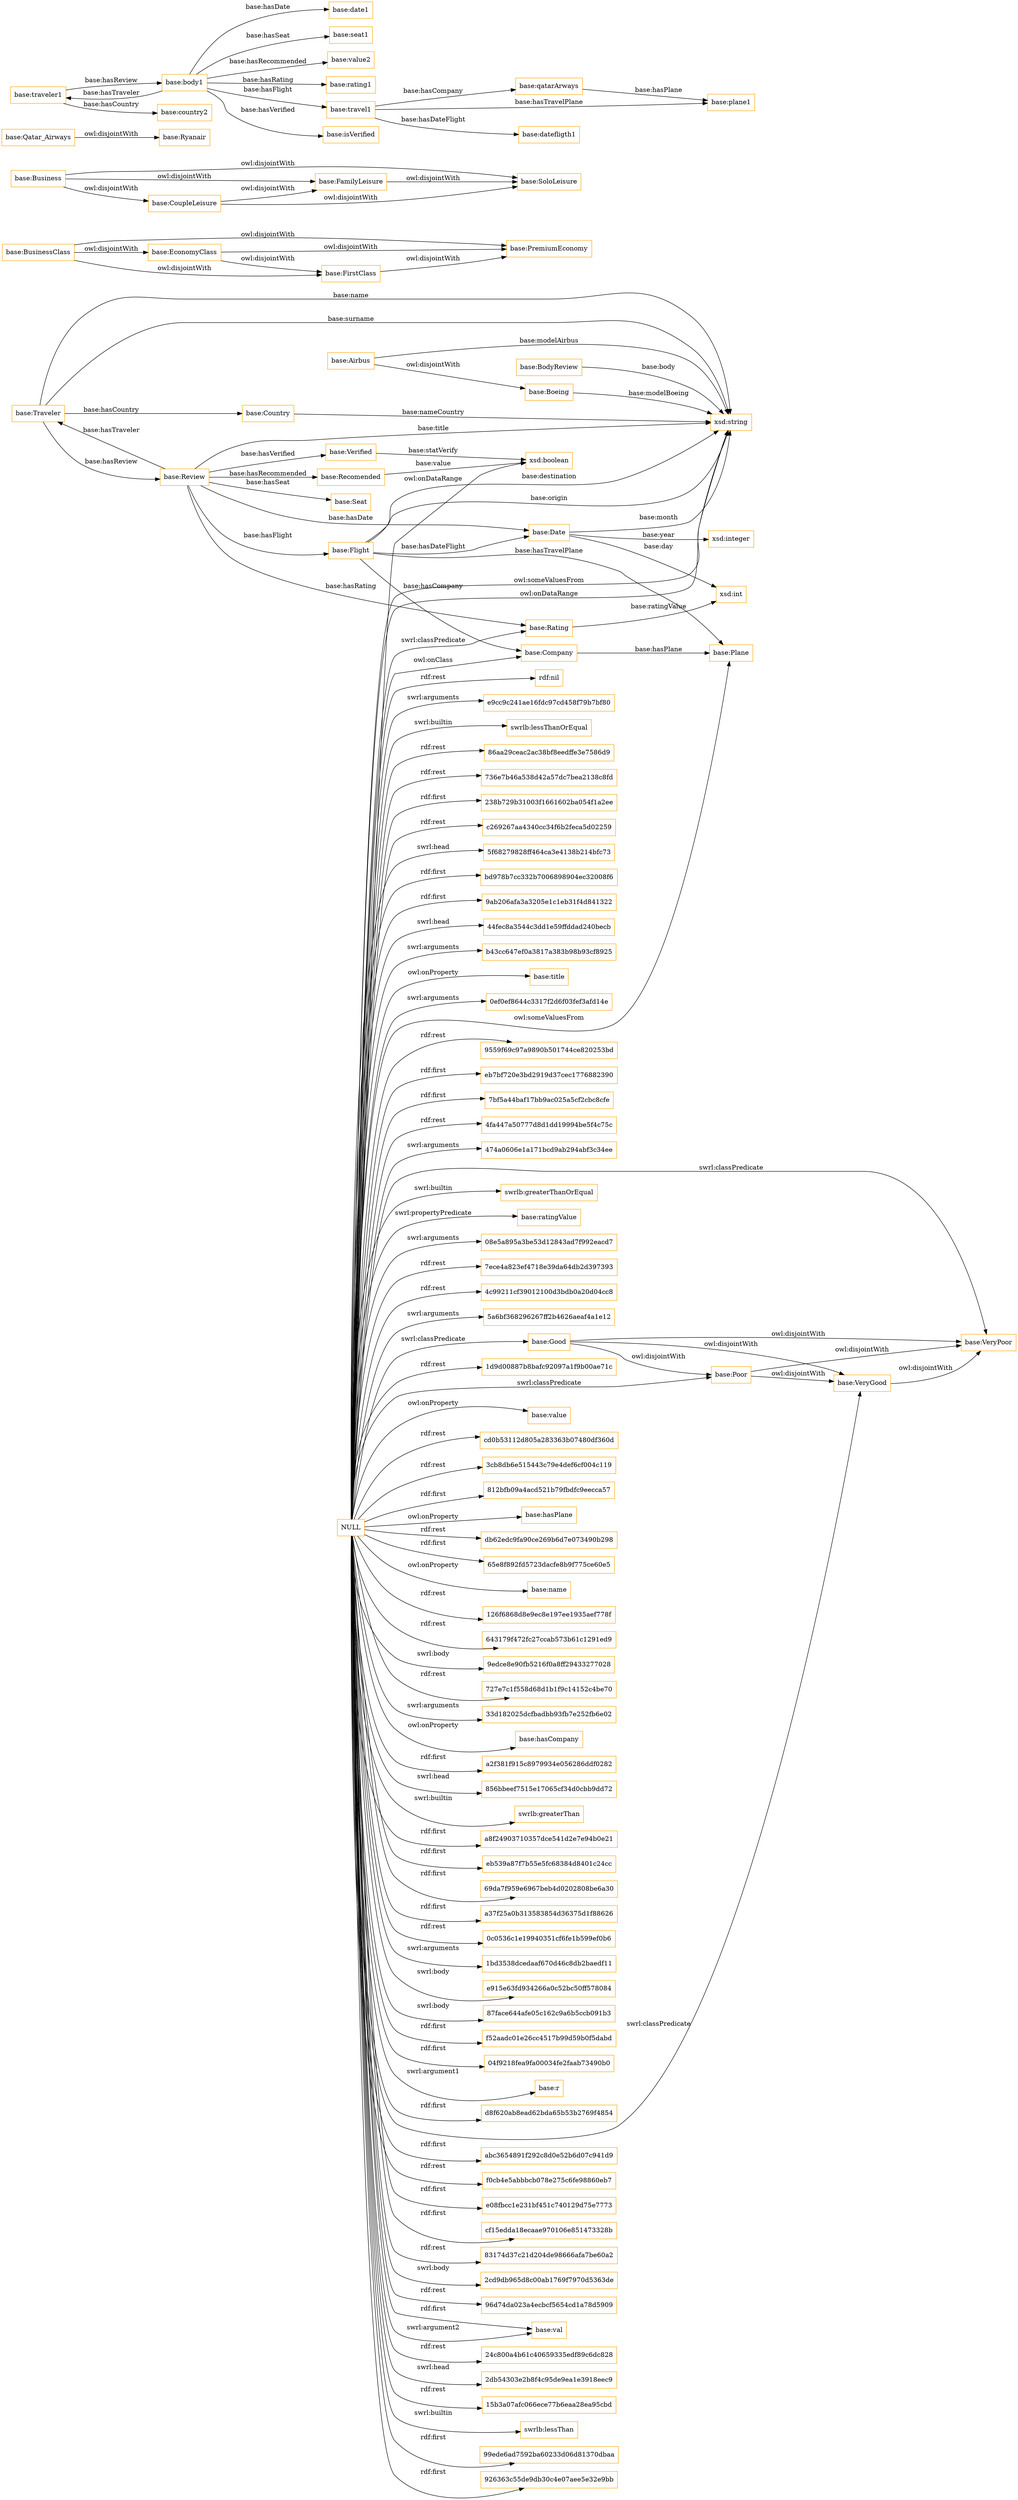 digraph ar2dtool_diagram { 
rankdir=LR;
size="1501"
node [shape = rectangle, color="orange"]; "base:Poor" "base:BodyReview" "base:Rating" "base:EconomyClass" "base:Date" "base:Business" "base:PremiumEconomy" "base:VeryPoor" "base:Country" "base:FamilyLeisure" "base:Boeing" "base:SoloLeisure" "base:CoupleLeisure" "base:Plane" "base:Company" "base:Airbus" "base:Ryanair" "base:Flight" "base:Recomended" "base:Qatar_Airways" "base:Traveler" "base:FirstClass" "base:Good" "base:Review" "base:VeryGood" "base:BusinessClass" "base:Verified" "base:Seat" ; /*classes style*/
	"base:Poor" -> "base:VeryPoor" [ label = "owl:disjointWith" ];
	"base:Poor" -> "base:VeryGood" [ label = "owl:disjointWith" ];
	"base:FamilyLeisure" -> "base:SoloLeisure" [ label = "owl:disjointWith" ];
	"base:traveler1" -> "base:body1" [ label = "base:hasReview" ];
	"base:traveler1" -> "base:country2" [ label = "base:hasCountry" ];
	"base:Good" -> "base:VeryPoor" [ label = "owl:disjointWith" ];
	"base:Good" -> "base:VeryGood" [ label = "owl:disjointWith" ];
	"base:Good" -> "base:Poor" [ label = "owl:disjointWith" ];
	"base:body1" -> "base:date1" [ label = "base:hasDate" ];
	"base:body1" -> "base:seat1" [ label = "base:hasSeat" ];
	"base:body1" -> "base:traveler1" [ label = "base:hasTraveler" ];
	"base:body1" -> "base:value2" [ label = "base:hasRecommended" ];
	"base:body1" -> "base:rating1" [ label = "base:hasRating" ];
	"base:body1" -> "base:travel1" [ label = "base:hasFlight" ];
	"base:body1" -> "base:isVerified" [ label = "base:hasVerified" ];
	"base:FirstClass" -> "base:PremiumEconomy" [ label = "owl:disjointWith" ];
	"base:CoupleLeisure" -> "base:SoloLeisure" [ label = "owl:disjointWith" ];
	"base:CoupleLeisure" -> "base:FamilyLeisure" [ label = "owl:disjointWith" ];
	"base:qatarArways" -> "base:plane1" [ label = "base:hasPlane" ];
	"NULL" -> "base:hasPlane" [ label = "owl:onProperty" ];
	"NULL" -> "base:Good" [ label = "swrl:classPredicate" ];
	"NULL" -> "db62edc9fa90ce269b6d7e073490b298" [ label = "rdf:rest" ];
	"NULL" -> "65e8f892fd5723dacfe8b9f775ce60e5" [ label = "rdf:first" ];
	"NULL" -> "base:name" [ label = "owl:onProperty" ];
	"NULL" -> "126f6868d8e9ec8e197ee1935aef778f" [ label = "rdf:rest" ];
	"NULL" -> "643179f472fc27ccab573b61c1291ed9" [ label = "rdf:rest" ];
	"NULL" -> "9edce8e90fb5216f0a8ff29433277028" [ label = "swrl:body" ];
	"NULL" -> "727e7c1f558d68d1b1f9c14152c4be70" [ label = "rdf:rest" ];
	"NULL" -> "33d182025dcfbadbb93fb7e252fb6e02" [ label = "swrl:arguments" ];
	"NULL" -> "base:hasCompany" [ label = "owl:onProperty" ];
	"NULL" -> "base:Rating" [ label = "swrl:classPredicate" ];
	"NULL" -> "swrlb:greaterThan" [ label = "swrl:builtin" ];
	"NULL" -> "a2f381f915c8979934e056286ddf0282" [ label = "rdf:first" ];
	"NULL" -> "856bbeef7515e17065cf34d0cbb9dd72" [ label = "swrl:head" ];
	"NULL" -> "a8f24903710357dce541d2e7e94b0e21" [ label = "rdf:first" ];
	"NULL" -> "eb539a87f7b55e5fc68384d8401c24cc" [ label = "rdf:first" ];
	"NULL" -> "69da7f959e6967beb4d0202808be6a30" [ label = "rdf:first" ];
	"NULL" -> "a37f25a0b313583854d36375d1f88626" [ label = "rdf:first" ];
	"NULL" -> "0c0536c1e19940351cf6fe1b599ef0b6" [ label = "rdf:rest" ];
	"NULL" -> "1bd3538dcedaaf670d46c8db2baedf11" [ label = "swrl:arguments" ];
	"NULL" -> "e915e63fd934266a0c52bc50ff578084" [ label = "swrl:body" ];
	"NULL" -> "87face644afe05c162c9a6b5ccb091b3" [ label = "swrl:body" ];
	"NULL" -> "base:Company" [ label = "owl:onClass" ];
	"NULL" -> "f52aadc01e26cc4517b99d59b0f5dabd" [ label = "rdf:first" ];
	"NULL" -> "04f9218fea9fa00034fe2faab73490b0" [ label = "rdf:first" ];
	"NULL" -> "base:r" [ label = "swrl:argument1" ];
	"NULL" -> "d8f620ab8ead62bda65b53b2769f4854" [ label = "rdf:first" ];
	"NULL" -> "abc3654891f292c8d0e52b6d07c941d9" [ label = "rdf:first" ];
	"NULL" -> "f0cb4e5abbbcb078e275c6fe98860eb7" [ label = "rdf:rest" ];
	"NULL" -> "e08fbcc1e231bf451c740129d75e7773" [ label = "rdf:first" ];
	"NULL" -> "cf15edda18ecaae970106e851473328b" [ label = "rdf:first" ];
	"NULL" -> "83174d37c21d204de98666afa7be60a2" [ label = "rdf:rest" ];
	"NULL" -> "2cd9db965d8c00ab1769f7970d5363de" [ label = "swrl:body" ];
	"NULL" -> "96d74da023a4ecbcf5654cd1a78d5909" [ label = "rdf:rest" ];
	"NULL" -> "base:val" [ label = "swrl:argument2" ];
	"NULL" -> "24c800a4b61c40659335edf89c6dc828" [ label = "rdf:rest" ];
	"NULL" -> "2db54303e2b8f4c95de9ea1e3918eec9" [ label = "swrl:head" ];
	"NULL" -> "15b3a07afc066ece77b6eaa28ea95cbd" [ label = "rdf:rest" ];
	"NULL" -> "swrlb:lessThan" [ label = "swrl:builtin" ];
	"NULL" -> "99ede6ad7592ba60233d06d81370dbaa" [ label = "rdf:first" ];
	"NULL" -> "base:VeryPoor" [ label = "swrl:classPredicate" ];
	"NULL" -> "926363c55de9db30c4e07aee5e32e9bb" [ label = "rdf:first" ];
	"NULL" -> "rdf:nil" [ label = "rdf:rest" ];
	"NULL" -> "e9cc9c241ae16fdc97cd458f79b7bf80" [ label = "swrl:arguments" ];
	"NULL" -> "swrlb:lessThanOrEqual" [ label = "swrl:builtin" ];
	"NULL" -> "86aa29ceac2ac38bf8eedffe3e7586d9" [ label = "rdf:rest" ];
	"NULL" -> "736e7b46a538d42a57dc7bea2138c8fd" [ label = "rdf:rest" ];
	"NULL" -> "238b729b31003f1661602ba054f1a2ee" [ label = "rdf:first" ];
	"NULL" -> "c269267aa4340cc34f6b2feca5d02259" [ label = "rdf:rest" ];
	"NULL" -> "5f68279828ff464ca3e4138b214bfc73" [ label = "swrl:head" ];
	"NULL" -> "base:Poor" [ label = "swrl:classPredicate" ];
	"NULL" -> "bd978b7cc332b7006898904ec32008f6" [ label = "rdf:first" ];
	"NULL" -> "9ab206afa3a3205e1c1eb31f4d841322" [ label = "rdf:first" ];
	"NULL" -> "44fec8a3544c3dd1e59ffddad240becb" [ label = "swrl:head" ];
	"NULL" -> "b43cc647ef0a3817a383b98b93cf8925" [ label = "swrl:arguments" ];
	"NULL" -> "base:title" [ label = "owl:onProperty" ];
	"NULL" -> "0ef0ef8644c3317f2d6f03fef3afd14e" [ label = "swrl:arguments" ];
	"NULL" -> "base:Plane" [ label = "owl:someValuesFrom" ];
	"NULL" -> "9559f69c97a9890b501744ce820253bd" [ label = "rdf:rest" ];
	"NULL" -> "base:VeryGood" [ label = "swrl:classPredicate" ];
	"NULL" -> "xsd:string" [ label = "owl:onDataRange" ];
	"NULL" -> "eb7bf720e3bd2919d37cec1776882390" [ label = "rdf:first" ];
	"NULL" -> "7bf5a44baf17bb9ac025a5cf2cbc8cfe" [ label = "rdf:first" ];
	"NULL" -> "4fa447a50777d8d1dd19994be5f4c75c" [ label = "rdf:rest" ];
	"NULL" -> "xsd:boolean" [ label = "owl:onDataRange" ];
	"NULL" -> "474a0606e1a171bcd9ab294abf3c34ee" [ label = "swrl:arguments" ];
	"NULL" -> "swrlb:greaterThanOrEqual" [ label = "swrl:builtin" ];
	"NULL" -> "base:ratingValue" [ label = "swrl:propertyPredicate" ];
	"NULL" -> "08e5a895a3be53d12843ad7f992eacd7" [ label = "swrl:arguments" ];
	"NULL" -> "7ece4a823ef4718e39da64db2d397393" [ label = "rdf:rest" ];
	"NULL" -> "4c99211cf39012100d3bdb0a20d04cc8" [ label = "rdf:rest" ];
	"NULL" -> "5a6bf368296267ff2b4626aeaf4a1e12" [ label = "swrl:arguments" ];
	"NULL" -> "1d9d00887b8bafc92097a1f9b00ae71c" [ label = "rdf:rest" ];
	"NULL" -> "base:val" [ label = "rdf:first" ];
	"NULL" -> "base:value" [ label = "owl:onProperty" ];
	"NULL" -> "cd0b53112d805a283363b07480df360d" [ label = "rdf:rest" ];
	"NULL" -> "3cb8db6e515443c79e4def6cf004c119" [ label = "rdf:rest" ];
	"NULL" -> "812bfb09a4acd521b79fbdfc9eecca57" [ label = "rdf:first" ];
	"NULL" -> "xsd:string" [ label = "owl:someValuesFrom" ];
	"base:Airbus" -> "base:Boeing" [ label = "owl:disjointWith" ];
	"base:VeryGood" -> "base:VeryPoor" [ label = "owl:disjointWith" ];
	"base:travel1" -> "base:plane1" [ label = "base:hasTravelPlane" ];
	"base:travel1" -> "base:datefligth1" [ label = "base:hasDateFlight" ];
	"base:travel1" -> "base:qatarArways" [ label = "base:hasCompany" ];
	"base:Qatar_Airways" -> "base:Ryanair" [ label = "owl:disjointWith" ];
	"base:BusinessClass" -> "base:PremiumEconomy" [ label = "owl:disjointWith" ];
	"base:BusinessClass" -> "base:FirstClass" [ label = "owl:disjointWith" ];
	"base:BusinessClass" -> "base:EconomyClass" [ label = "owl:disjointWith" ];
	"base:EconomyClass" -> "base:PremiumEconomy" [ label = "owl:disjointWith" ];
	"base:EconomyClass" -> "base:FirstClass" [ label = "owl:disjointWith" ];
	"base:Business" -> "base:SoloLeisure" [ label = "owl:disjointWith" ];
	"base:Business" -> "base:FamilyLeisure" [ label = "owl:disjointWith" ];
	"base:Business" -> "base:CoupleLeisure" [ label = "owl:disjointWith" ];
	"base:Flight" -> "base:Date" [ label = "base:hasDateFlight" ];
	"base:Review" -> "base:Date" [ label = "base:hasDate" ];
	"base:Verified" -> "xsd:boolean" [ label = "base:statVerify" ];
	"base:Traveler" -> "xsd:string" [ label = "base:name" ];
	"base:Date" -> "xsd:string" [ label = "base:month" ];
	"base:Flight" -> "xsd:string" [ label = "base:origin" ];
	"base:Review" -> "base:Traveler" [ label = "base:hasTraveler" ];
	"base:Airbus" -> "xsd:string" [ label = "base:modelAirbus" ];
	"base:Flight" -> "xsd:string" [ label = "base:destination" ];
	"base:Traveler" -> "xsd:string" [ label = "base:surname" ];
	"base:Date" -> "xsd:int" [ label = "base:day" ];
	"base:BodyReview" -> "xsd:string" [ label = "base:body" ];
	"base:Review" -> "base:Flight" [ label = "base:hasFlight" ];
	"base:Review" -> "base:Recomended" [ label = "base:hasRecommended" ];
	"base:Traveler" -> "base:Country" [ label = "base:hasCountry" ];
	"base:Review" -> "base:Rating" [ label = "base:hasRating" ];
	"base:Flight" -> "base:Plane" [ label = "base:hasTravelPlane" ];
	"base:Boeing" -> "xsd:string" [ label = "base:modelBoeing" ];
	"base:Country" -> "xsd:string" [ label = "base:nameCountry" ];
	"base:Date" -> "xsd:integer" [ label = "base:year" ];
	"base:Flight" -> "base:Company" [ label = "base:hasCompany" ];
	"base:Review" -> "base:Seat" [ label = "base:hasSeat" ];
	"base:Review" -> "xsd:string" [ label = "base:title" ];
	"base:Review" -> "base:Verified" [ label = "base:hasVerified" ];
	"base:Recomended" -> "xsd:boolean" [ label = "base:value" ];
	"base:Rating" -> "xsd:int" [ label = "base:ratingValue" ];
	"base:Company" -> "base:Plane" [ label = "base:hasPlane" ];
	"base:Traveler" -> "base:Review" [ label = "base:hasReview" ];

}
